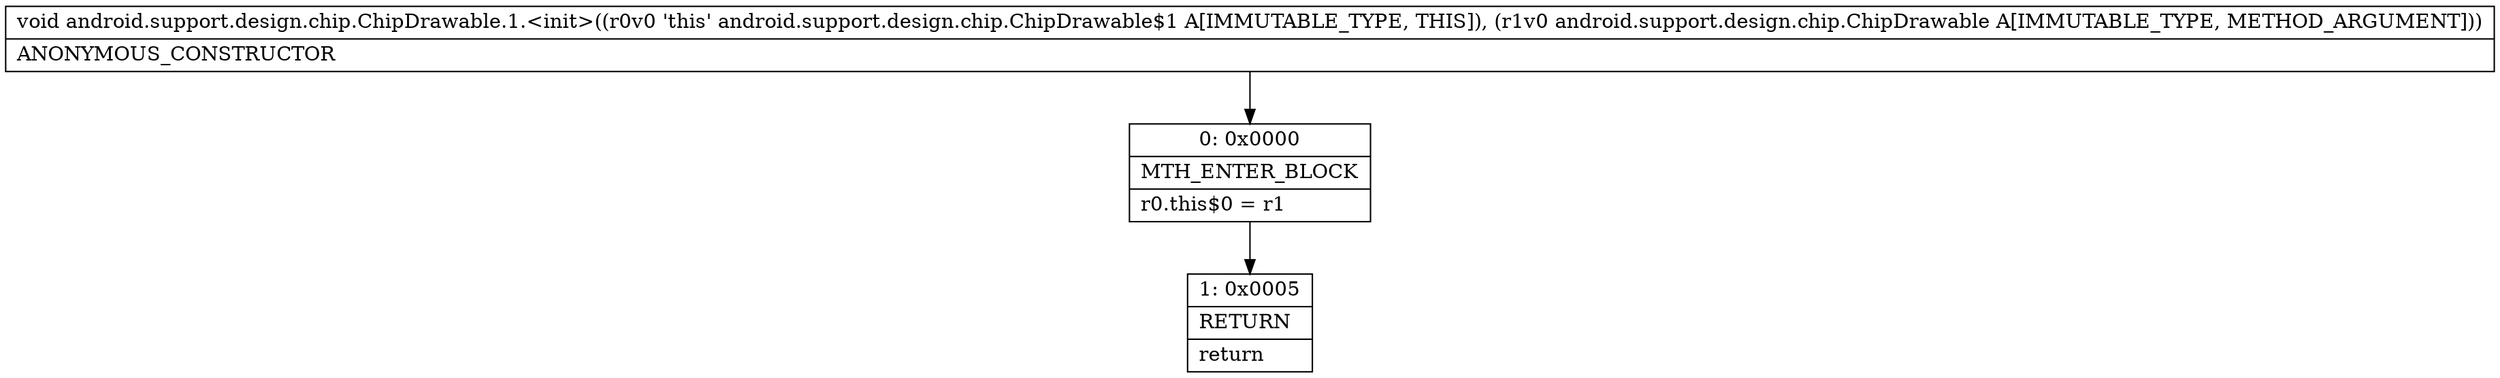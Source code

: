 digraph "CFG forandroid.support.design.chip.ChipDrawable.1.\<init\>(Landroid\/support\/design\/chip\/ChipDrawable;)V" {
Node_0 [shape=record,label="{0\:\ 0x0000|MTH_ENTER_BLOCK\l|r0.this$0 = r1\l}"];
Node_1 [shape=record,label="{1\:\ 0x0005|RETURN\l|return\l}"];
MethodNode[shape=record,label="{void android.support.design.chip.ChipDrawable.1.\<init\>((r0v0 'this' android.support.design.chip.ChipDrawable$1 A[IMMUTABLE_TYPE, THIS]), (r1v0 android.support.design.chip.ChipDrawable A[IMMUTABLE_TYPE, METHOD_ARGUMENT]))  | ANONYMOUS_CONSTRUCTOR\l}"];
MethodNode -> Node_0;
Node_0 -> Node_1;
}

